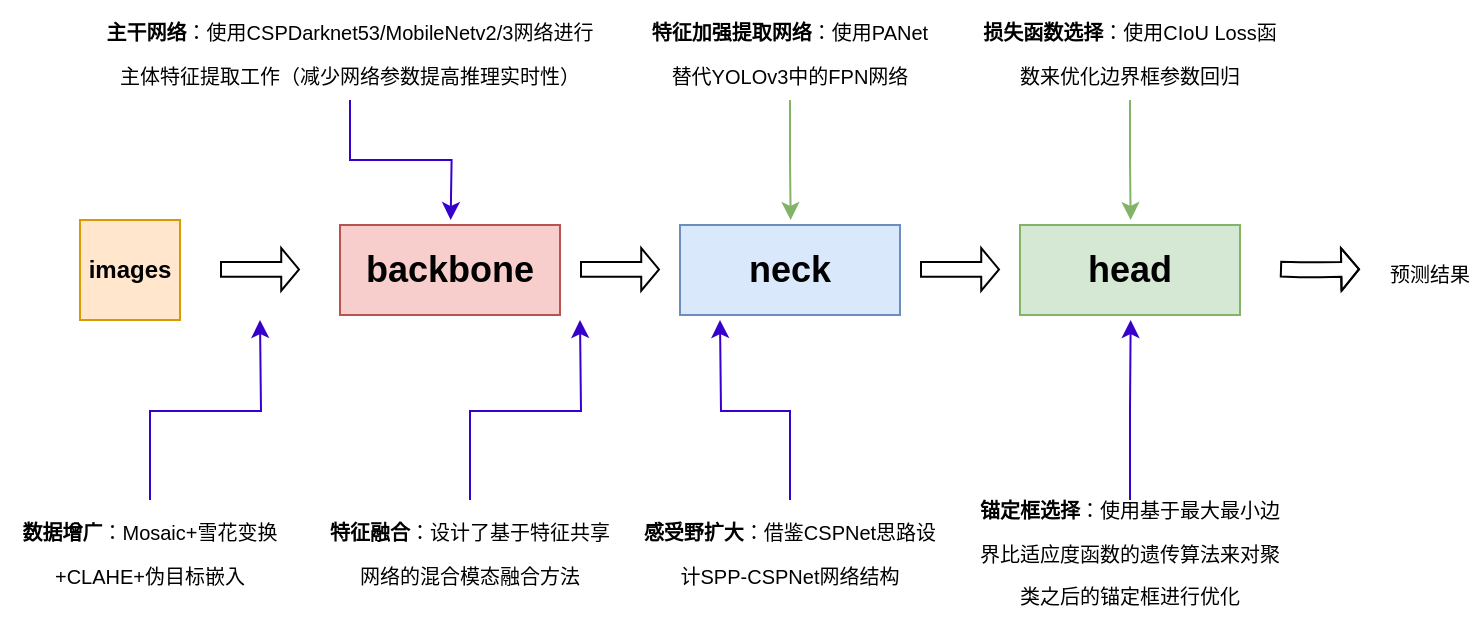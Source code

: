 <mxfile version="15.8.7" type="device"><diagram id="EMco-ur60y-1cb9X3pe4" name="第 1 页"><mxGraphModel dx="1102" dy="948" grid="1" gridSize="10" guides="1" tooltips="1" connect="1" arrows="1" fold="1" page="1" pageScale="1" pageWidth="2336" pageHeight="1654" math="0" shadow="0"><root><mxCell id="0"/><mxCell id="1" parent="0"/><mxCell id="18MfzoH4aFYjmaLNCmeG-1" value="&lt;b&gt;&lt;font style=&quot;font-size: 18px&quot;&gt;backbone&lt;/font&gt;&lt;/b&gt;" style="rounded=0;whiteSpace=wrap;html=1;fillColor=#f8cecc;strokeColor=#b85450;" parent="1" vertex="1"><mxGeometry x="230" y="372.5" width="110" height="45" as="geometry"/></mxCell><mxCell id="18MfzoH4aFYjmaLNCmeG-2" value="&lt;b&gt;images&lt;/b&gt;" style="whiteSpace=wrap;html=1;aspect=fixed;fillColor=#ffe6cc;strokeColor=#d79b00;" parent="1" vertex="1"><mxGeometry x="100" y="370" width="50" height="50" as="geometry"/></mxCell><mxCell id="18MfzoH4aFYjmaLNCmeG-3" value="&lt;b&gt;&lt;font style=&quot;font-size: 18px&quot;&gt;neck&lt;/font&gt;&lt;/b&gt;" style="rounded=0;whiteSpace=wrap;html=1;fillColor=#dae8fc;strokeColor=#6c8ebf;" parent="1" vertex="1"><mxGeometry x="400" y="372.5" width="110" height="45" as="geometry"/></mxCell><mxCell id="18MfzoH4aFYjmaLNCmeG-4" value="&lt;b&gt;&lt;font style=&quot;font-size: 18px&quot;&gt;head&lt;/font&gt;&lt;/b&gt;" style="rounded=0;whiteSpace=wrap;html=1;fillColor=#d5e8d4;strokeColor=#82b366;" parent="1" vertex="1"><mxGeometry x="570" y="372.5" width="110" height="45" as="geometry"/></mxCell><mxCell id="18MfzoH4aFYjmaLNCmeG-5" value="" style="shape=flexArrow;endArrow=classic;html=1;rounded=0;fontSize=14;width=7.429;endSize=2.629;endWidth=12.898;" parent="1" edge="1"><mxGeometry width="50" height="50" relative="1" as="geometry"><mxPoint x="170" y="394.71" as="sourcePoint"/><mxPoint x="210" y="394.71" as="targetPoint"/></mxGeometry></mxCell><mxCell id="18MfzoH4aFYjmaLNCmeG-6" value="" style="shape=flexArrow;endArrow=classic;html=1;rounded=0;fontSize=14;width=7.429;endSize=2.629;endWidth=12.898;" parent="1" edge="1"><mxGeometry width="50" height="50" relative="1" as="geometry"><mxPoint x="350" y="394.71" as="sourcePoint"/><mxPoint x="390" y="394.71" as="targetPoint"/></mxGeometry></mxCell><mxCell id="18MfzoH4aFYjmaLNCmeG-7" value="" style="shape=flexArrow;endArrow=classic;html=1;rounded=0;fontSize=14;width=7.429;endSize=2.629;endWidth=12.898;" parent="1" edge="1"><mxGeometry width="50" height="50" relative="1" as="geometry"><mxPoint x="520" y="394.71" as="sourcePoint"/><mxPoint x="560" y="394.71" as="targetPoint"/></mxGeometry></mxCell><mxCell id="18MfzoH4aFYjmaLNCmeG-9" style="edgeStyle=orthogonalEdgeStyle;rounded=0;orthogonalLoop=1;jettySize=auto;html=1;exitX=0.5;exitY=0;exitDx=0;exitDy=0;fontSize=10;strokeColor=#3700CC;fillColor=#6a00ff;" parent="1" source="18MfzoH4aFYjmaLNCmeG-8" edge="1"><mxGeometry relative="1" as="geometry"><mxPoint x="190" y="420" as="targetPoint"/></mxGeometry></mxCell><mxCell id="18MfzoH4aFYjmaLNCmeG-8" value="&lt;font style=&quot;font-size: 10px&quot;&gt;&lt;b&gt;数据增广&lt;/b&gt;：Mosaic+雪花变换+CLAHE+伪目标嵌入&lt;/font&gt;" style="text;html=1;strokeColor=none;fillColor=none;align=center;verticalAlign=middle;whiteSpace=wrap;rounded=0;fontSize=18;" parent="1" vertex="1"><mxGeometry x="60" y="510" width="150" height="50" as="geometry"/></mxCell><mxCell id="18MfzoH4aFYjmaLNCmeG-11" style="edgeStyle=orthogonalEdgeStyle;rounded=0;orthogonalLoop=1;jettySize=auto;html=1;exitX=0.5;exitY=0;exitDx=0;exitDy=0;fontSize=10;strokeColor=#3700CC;fillColor=#6a00ff;" parent="1" source="18MfzoH4aFYjmaLNCmeG-10" edge="1"><mxGeometry relative="1" as="geometry"><mxPoint x="350" y="420" as="targetPoint"/></mxGeometry></mxCell><mxCell id="18MfzoH4aFYjmaLNCmeG-10" value="&lt;span style=&quot;font-size: 10px&quot;&gt;&lt;b&gt;特征融合&lt;/b&gt;：设计了基于特征共享网络的混合模态融合方法&lt;/span&gt;" style="text;html=1;strokeColor=none;fillColor=none;align=center;verticalAlign=middle;whiteSpace=wrap;rounded=0;fontSize=18;" parent="1" vertex="1"><mxGeometry x="220" y="510" width="150" height="50" as="geometry"/></mxCell><mxCell id="18MfzoH4aFYjmaLNCmeG-13" style="edgeStyle=orthogonalEdgeStyle;rounded=0;orthogonalLoop=1;jettySize=auto;html=1;exitX=0.5;exitY=0;exitDx=0;exitDy=0;fontSize=10;strokeColor=#3700CC;fillColor=#6a00ff;" parent="1" source="18MfzoH4aFYjmaLNCmeG-12" edge="1"><mxGeometry relative="1" as="geometry"><mxPoint x="420" y="420" as="targetPoint"/></mxGeometry></mxCell><mxCell id="18MfzoH4aFYjmaLNCmeG-12" value="&lt;span style=&quot;font-size: 10px&quot;&gt;&lt;b&gt;感受野扩大&lt;/b&gt;：借鉴CSPNet思路设计SPP-CSPNet网络结构&lt;/span&gt;" style="text;html=1;strokeColor=none;fillColor=none;align=center;verticalAlign=middle;whiteSpace=wrap;rounded=0;fontSize=18;" parent="1" vertex="1"><mxGeometry x="380" y="510" width="150" height="50" as="geometry"/></mxCell><mxCell id="18MfzoH4aFYjmaLNCmeG-16" style="edgeStyle=orthogonalEdgeStyle;rounded=0;orthogonalLoop=1;jettySize=auto;html=1;exitX=0.5;exitY=0;exitDx=0;exitDy=0;fontSize=10;strokeColor=#3700CC;fillColor=#6a00ff;" parent="1" source="18MfzoH4aFYjmaLNCmeG-14" edge="1"><mxGeometry relative="1" as="geometry"><mxPoint x="625.333" y="420" as="targetPoint"/></mxGeometry></mxCell><mxCell id="18MfzoH4aFYjmaLNCmeG-14" value="&lt;span style=&quot;font-size: 10px&quot;&gt;&lt;b&gt;锚定框选择&lt;/b&gt;：使用基于最大最小边界比适应度函数的遗传算法来对聚类之后的锚定框进行优化&lt;/span&gt;" style="text;html=1;strokeColor=none;fillColor=none;align=center;verticalAlign=middle;whiteSpace=wrap;rounded=0;fontSize=18;" parent="1" vertex="1"><mxGeometry x="545" y="510" width="160" height="50" as="geometry"/></mxCell><mxCell id="18MfzoH4aFYjmaLNCmeG-18" style="edgeStyle=orthogonalEdgeStyle;rounded=0;orthogonalLoop=1;jettySize=auto;html=1;exitX=0.5;exitY=1;exitDx=0;exitDy=0;fontSize=10;fillColor=#6a00ff;strokeColor=#3700CC;" parent="1" source="18MfzoH4aFYjmaLNCmeG-17" edge="1"><mxGeometry relative="1" as="geometry"><mxPoint x="285.333" y="370" as="targetPoint"/></mxGeometry></mxCell><mxCell id="18MfzoH4aFYjmaLNCmeG-17" value="&lt;span style=&quot;font-size: 10px&quot;&gt;&lt;b&gt;主干网络&lt;/b&gt;：使用CSPDarknet53/MobileNetv2/3网络进行主体特征提取工作（减少网络参数提高推理实时性）&lt;/span&gt;" style="text;html=1;align=center;verticalAlign=middle;whiteSpace=wrap;rounded=0;fontSize=18;" parent="1" vertex="1"><mxGeometry x="110" y="260" width="250" height="50" as="geometry"/></mxCell><mxCell id="18MfzoH4aFYjmaLNCmeG-20" style="edgeStyle=orthogonalEdgeStyle;rounded=0;orthogonalLoop=1;jettySize=auto;html=1;exitX=0.5;exitY=1;exitDx=0;exitDy=0;fontSize=10;fillColor=#d5e8d4;strokeColor=#82b366;" parent="1" source="18MfzoH4aFYjmaLNCmeG-19" edge="1"><mxGeometry relative="1" as="geometry"><mxPoint x="455.333" y="370" as="targetPoint"/></mxGeometry></mxCell><mxCell id="18MfzoH4aFYjmaLNCmeG-19" value="&lt;span style=&quot;font-size: 10px&quot;&gt;&lt;b&gt;特征加强提取网络&lt;/b&gt;：使用PANet替代YOLOv3中的FPN网络&lt;/span&gt;" style="text;html=1;align=center;verticalAlign=middle;whiteSpace=wrap;rounded=0;fontSize=18;" parent="1" vertex="1"><mxGeometry x="380" y="260" width="150" height="50" as="geometry"/></mxCell><mxCell id="18MfzoH4aFYjmaLNCmeG-22" style="edgeStyle=orthogonalEdgeStyle;rounded=0;orthogonalLoop=1;jettySize=auto;html=1;exitX=0.5;exitY=1;exitDx=0;exitDy=0;fontSize=10;fillColor=#d5e8d4;strokeColor=#82b366;" parent="1" source="18MfzoH4aFYjmaLNCmeG-21" edge="1"><mxGeometry relative="1" as="geometry"><mxPoint x="625.333" y="370" as="targetPoint"/></mxGeometry></mxCell><mxCell id="18MfzoH4aFYjmaLNCmeG-21" value="&lt;span style=&quot;font-size: 10px&quot;&gt;&lt;b&gt;损失函数选择&lt;/b&gt;：使用CIoU Loss函数来优化边界框参数回归&lt;/span&gt;" style="text;html=1;align=center;verticalAlign=middle;whiteSpace=wrap;rounded=0;fontSize=18;" parent="1" vertex="1"><mxGeometry x="550" y="260" width="150" height="50" as="geometry"/></mxCell><mxCell id="18MfzoH4aFYjmaLNCmeG-23" value="" style="shape=flexArrow;endArrow=classic;html=1;rounded=0;fontSize=14;width=7.429;endSize=2.629;endWidth=12.898;" parent="1" edge="1"><mxGeometry width="50" height="50" relative="1" as="geometry"><mxPoint x="700" y="394.58" as="sourcePoint"/><mxPoint x="740" y="394.58" as="targetPoint"/><Array as="points"><mxPoint x="710" y="394.87"/><mxPoint x="720" y="394.87"/></Array></mxGeometry></mxCell><mxCell id="18MfzoH4aFYjmaLNCmeG-24" value="&lt;span style=&quot;font-size: 10px&quot;&gt;预测结果&lt;/span&gt;" style="text;html=1;strokeColor=none;fillColor=none;align=center;verticalAlign=middle;whiteSpace=wrap;rounded=0;fontSize=18;" parent="1" vertex="1"><mxGeometry x="750" y="382.5" width="50" height="25" as="geometry"/></mxCell></root></mxGraphModel></diagram></mxfile>